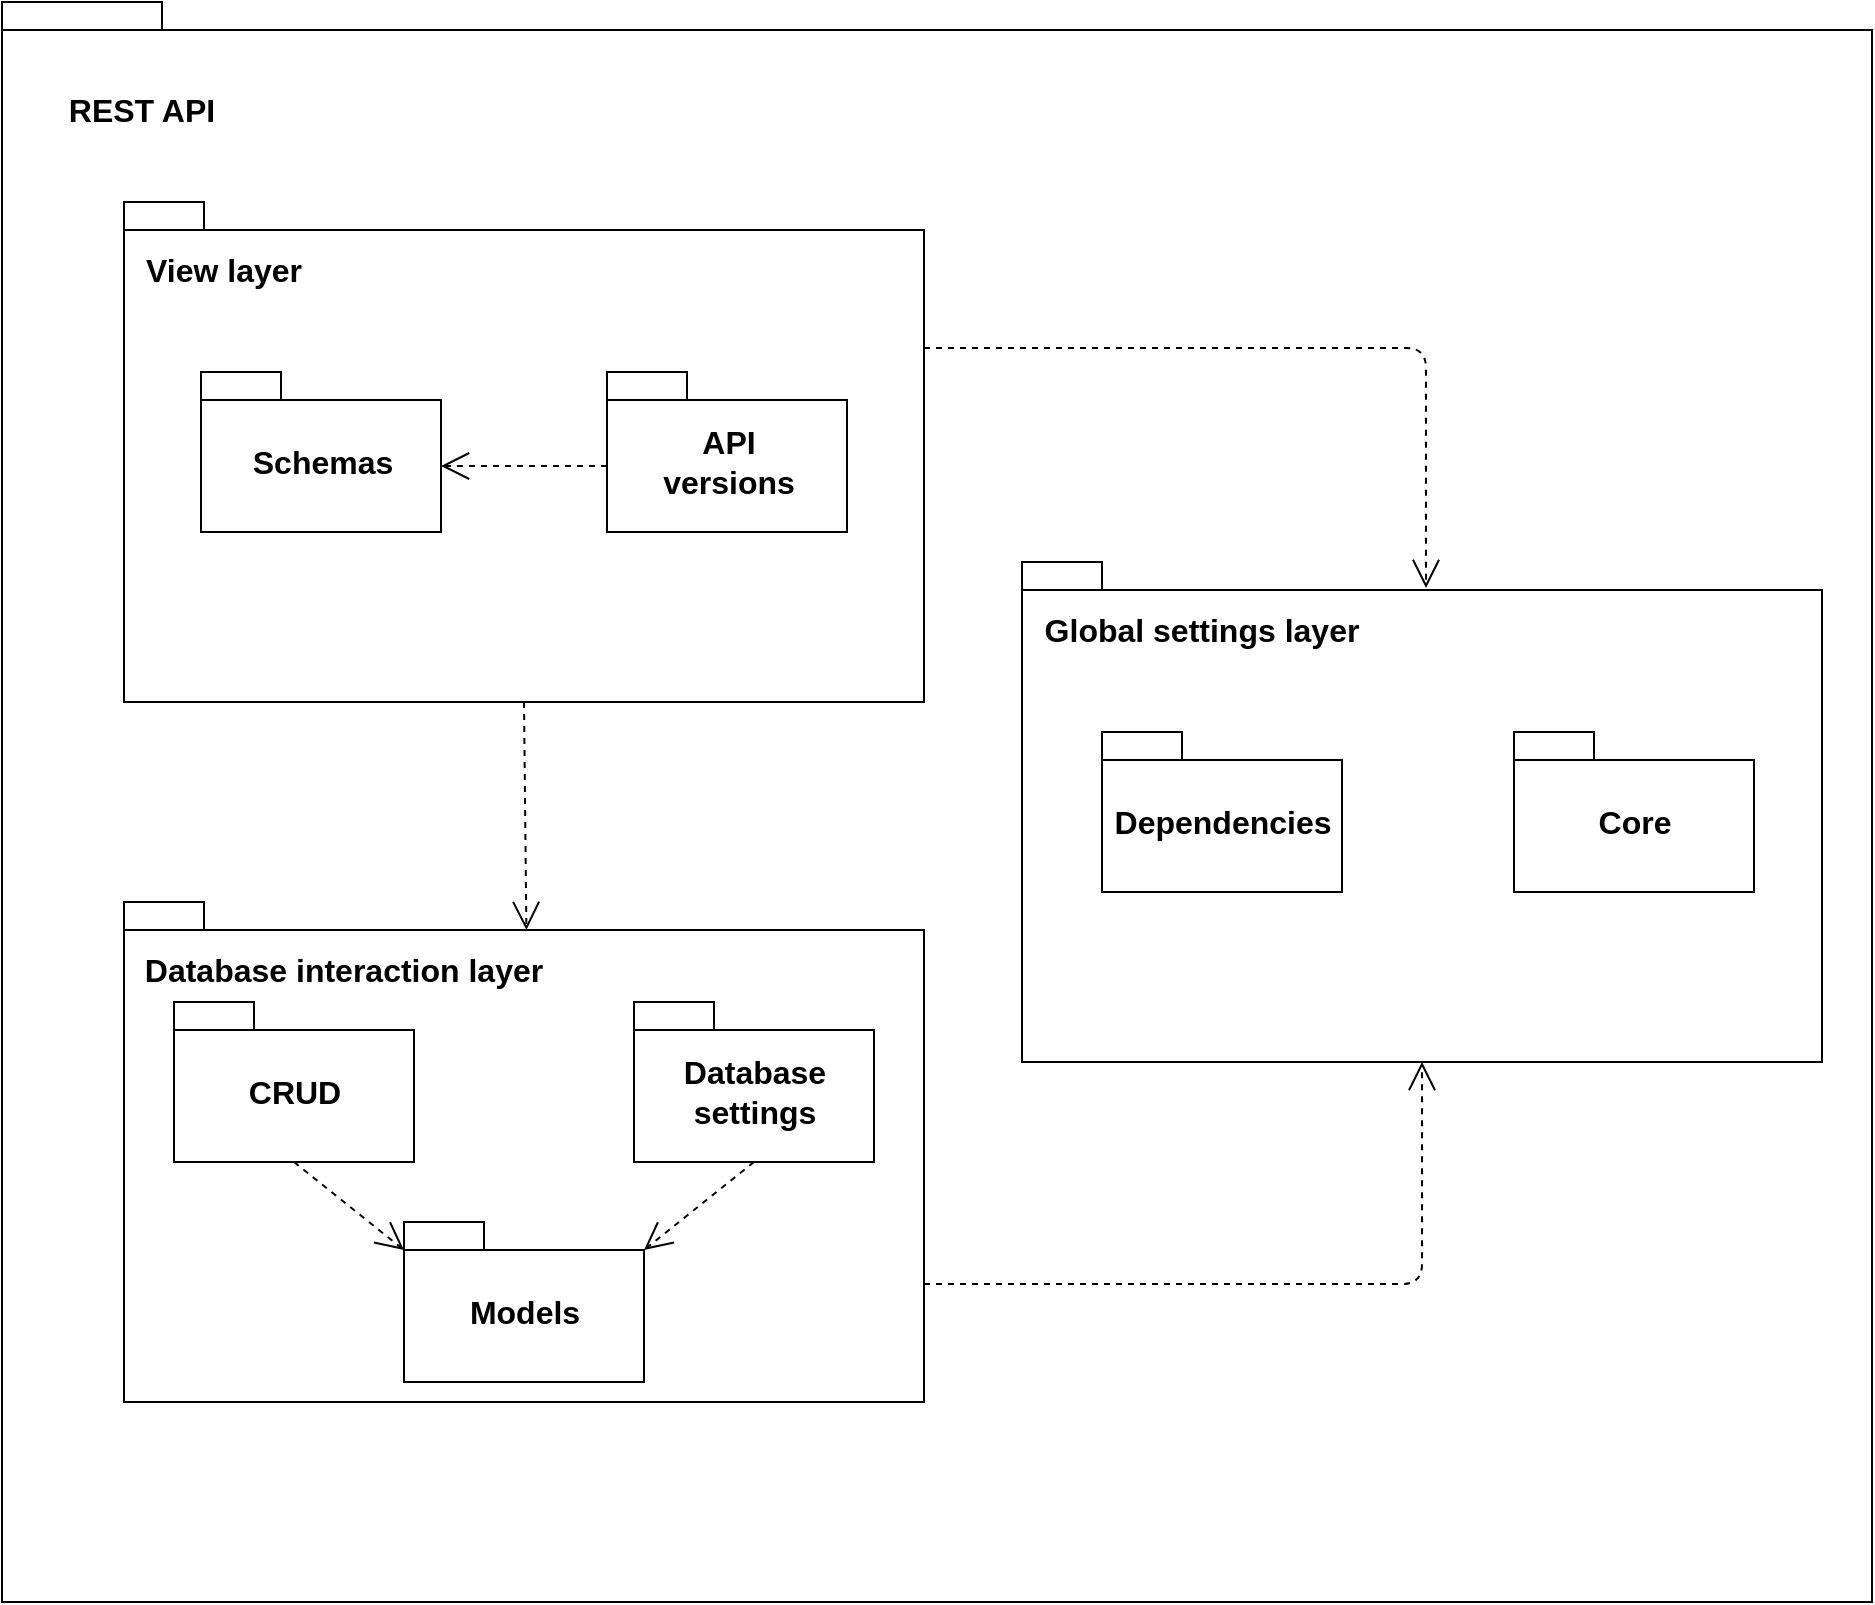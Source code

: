 <mxfile version="12.6.5" type="device"><diagram id="jXv3DsTr8JJzTEQ3ALz1" name="Page-1"><mxGraphModel dx="879" dy="672" grid="1" gridSize="10" guides="1" tooltips="1" connect="1" arrows="1" fold="1" page="1" pageScale="1" pageWidth="583" pageHeight="827" math="0" shadow="0"><root><mxCell id="0"/><mxCell id="1" parent="0"/><mxCell id="J2XpmPVH8G6TAUE8VWbf-43" value="" style="shape=folder;fontStyle=1;spacingTop=10;tabWidth=40;tabHeight=14;tabPosition=left;html=1;fontSize=16;" vertex="1" parent="1"><mxGeometry x="30" y="440" width="935" height="800" as="geometry"/></mxCell><mxCell id="J2XpmPVH8G6TAUE8VWbf-42" value="" style="group" vertex="1" connectable="0" parent="1"><mxGeometry x="91" y="540" width="849" height="600" as="geometry"/></mxCell><mxCell id="J2XpmPVH8G6TAUE8VWbf-23" value="" style="group" vertex="1" connectable="0" parent="J2XpmPVH8G6TAUE8VWbf-42"><mxGeometry width="400" height="250" as="geometry"/></mxCell><mxCell id="J2XpmPVH8G6TAUE8VWbf-14" value="" style="shape=folder;fontStyle=1;spacingTop=10;tabWidth=40;tabHeight=14;tabPosition=left;html=1;fontSize=16;" vertex="1" parent="J2XpmPVH8G6TAUE8VWbf-23"><mxGeometry width="400" height="250" as="geometry"/></mxCell><mxCell id="J2XpmPVH8G6TAUE8VWbf-2" value="&lt;span style=&quot;font-size: 16px&quot;&gt;API &lt;br&gt;versions&lt;/span&gt;" style="shape=folder;fontStyle=1;spacingTop=10;tabWidth=40;tabHeight=14;tabPosition=left;html=1;fontSize=16;" vertex="1" parent="J2XpmPVH8G6TAUE8VWbf-23"><mxGeometry x="241.5" y="85" width="120" height="80" as="geometry"/></mxCell><mxCell id="J2XpmPVH8G6TAUE8VWbf-8" value="Schemas" style="shape=folder;fontStyle=1;spacingTop=10;tabWidth=40;tabHeight=14;tabPosition=left;html=1;fontSize=16;" vertex="1" parent="J2XpmPVH8G6TAUE8VWbf-23"><mxGeometry x="38.5" y="85" width="120" height="80" as="geometry"/></mxCell><mxCell id="J2XpmPVH8G6TAUE8VWbf-16" value="" style="endArrow=open;endSize=12;dashed=1;html=1;fontSize=16;exitX=0;exitY=0;exitDx=0;exitDy=47;exitPerimeter=0;entryX=0;entryY=0;entryDx=120;entryDy=47;entryPerimeter=0;" edge="1" parent="J2XpmPVH8G6TAUE8VWbf-23" source="J2XpmPVH8G6TAUE8VWbf-2" target="J2XpmPVH8G6TAUE8VWbf-8"><mxGeometry width="160" relative="1" as="geometry"><mxPoint x="66" y="225" as="sourcePoint"/><mxPoint x="226" y="265" as="targetPoint"/></mxGeometry></mxCell><mxCell id="J2XpmPVH8G6TAUE8VWbf-21" value="View layer" style="text;align=center;fontStyle=1;verticalAlign=middle;spacingLeft=3;spacingRight=3;strokeColor=none;rotatable=0;points=[[0,0.5],[1,0.5]];portConstraint=eastwest;fontSize=16;" vertex="1" parent="J2XpmPVH8G6TAUE8VWbf-23"><mxGeometry x="10" y="20" width="80" height="26" as="geometry"/></mxCell><mxCell id="J2XpmPVH8G6TAUE8VWbf-29" value="" style="group" vertex="1" connectable="0" parent="J2XpmPVH8G6TAUE8VWbf-42"><mxGeometry y="350" width="400" height="250" as="geometry"/></mxCell><mxCell id="J2XpmPVH8G6TAUE8VWbf-24" value="" style="group" vertex="1" connectable="0" parent="J2XpmPVH8G6TAUE8VWbf-29"><mxGeometry width="400" height="250" as="geometry"/></mxCell><mxCell id="J2XpmPVH8G6TAUE8VWbf-15" value="" style="shape=folder;fontStyle=1;spacingTop=10;tabWidth=40;tabHeight=14;tabPosition=left;html=1;fontSize=16;" vertex="1" parent="J2XpmPVH8G6TAUE8VWbf-24"><mxGeometry width="400" height="250" as="geometry"/></mxCell><mxCell id="J2XpmPVH8G6TAUE8VWbf-4" value="CRUD" style="shape=folder;fontStyle=1;spacingTop=10;tabWidth=40;tabHeight=14;tabPosition=left;html=1;fontSize=16;" vertex="1" parent="J2XpmPVH8G6TAUE8VWbf-24"><mxGeometry x="25" y="50" width="120" height="80" as="geometry"/></mxCell><mxCell id="J2XpmPVH8G6TAUE8VWbf-5" value="Database &lt;br&gt;settings" style="shape=folder;fontStyle=1;spacingTop=10;tabWidth=40;tabHeight=14;tabPosition=left;html=1;fontSize=16;" vertex="1" parent="J2XpmPVH8G6TAUE8VWbf-24"><mxGeometry x="255" y="50" width="120" height="80" as="geometry"/></mxCell><mxCell id="J2XpmPVH8G6TAUE8VWbf-7" value="Models" style="shape=folder;fontStyle=1;spacingTop=10;tabWidth=40;tabHeight=14;tabPosition=left;html=1;fontSize=16;" vertex="1" parent="J2XpmPVH8G6TAUE8VWbf-24"><mxGeometry x="140" y="160" width="120" height="80" as="geometry"/></mxCell><mxCell id="J2XpmPVH8G6TAUE8VWbf-18" value="" style="endArrow=open;endSize=12;dashed=1;html=1;fontSize=16;entryX=0;entryY=0;entryDx=120;entryDy=14;entryPerimeter=0;exitX=0.5;exitY=1;exitDx=0;exitDy=0;exitPerimeter=0;" edge="1" parent="J2XpmPVH8G6TAUE8VWbf-24" source="J2XpmPVH8G6TAUE8VWbf-5" target="J2XpmPVH8G6TAUE8VWbf-7"><mxGeometry width="160" relative="1" as="geometry"><mxPoint x="338" y="220" as="sourcePoint"/><mxPoint x="255" y="220" as="targetPoint"/></mxGeometry></mxCell><mxCell id="J2XpmPVH8G6TAUE8VWbf-19" value="" style="endArrow=open;endSize=12;dashed=1;html=1;fontSize=16;entryX=0;entryY=0;entryDx=0;entryDy=14;entryPerimeter=0;exitX=0.5;exitY=1;exitDx=0;exitDy=0;exitPerimeter=0;" edge="1" parent="J2XpmPVH8G6TAUE8VWbf-24" source="J2XpmPVH8G6TAUE8VWbf-4" target="J2XpmPVH8G6TAUE8VWbf-7"><mxGeometry width="160" relative="1" as="geometry"><mxPoint x="325" y="140" as="sourcePoint"/><mxPoint x="270" y="184" as="targetPoint"/></mxGeometry></mxCell><mxCell id="J2XpmPVH8G6TAUE8VWbf-22" value="Database interaction layer" style="text;align=center;fontStyle=1;verticalAlign=middle;spacingLeft=3;spacingRight=3;strokeColor=none;rotatable=0;points=[[0,0.5],[1,0.5]];portConstraint=eastwest;fontSize=16;" vertex="1" parent="J2XpmPVH8G6TAUE8VWbf-24"><mxGeometry x="70" y="20" width="80" height="26" as="geometry"/></mxCell><mxCell id="J2XpmPVH8G6TAUE8VWbf-37" value="" style="group" vertex="1" connectable="0" parent="J2XpmPVH8G6TAUE8VWbf-42"><mxGeometry x="449" y="180" width="400" height="250" as="geometry"/></mxCell><mxCell id="J2XpmPVH8G6TAUE8VWbf-20" value="" style="shape=folder;fontStyle=1;spacingTop=10;tabWidth=40;tabHeight=14;tabPosition=left;html=1;fontSize=16;" vertex="1" parent="J2XpmPVH8G6TAUE8VWbf-37"><mxGeometry width="400" height="250" as="geometry"/></mxCell><mxCell id="J2XpmPVH8G6TAUE8VWbf-3" value="Core" style="shape=folder;fontStyle=1;spacingTop=10;tabWidth=40;tabHeight=14;tabPosition=left;html=1;fontSize=16;" vertex="1" parent="J2XpmPVH8G6TAUE8VWbf-37"><mxGeometry x="246" y="85" width="120" height="80" as="geometry"/></mxCell><mxCell id="J2XpmPVH8G6TAUE8VWbf-6" value="Dependencies" style="shape=folder;fontStyle=1;spacingTop=10;tabWidth=40;tabHeight=14;tabPosition=left;html=1;fontSize=16;" vertex="1" parent="J2XpmPVH8G6TAUE8VWbf-37"><mxGeometry x="40" y="85" width="120" height="80" as="geometry"/></mxCell><mxCell id="J2XpmPVH8G6TAUE8VWbf-36" value="Global settings layer" style="text;align=center;fontStyle=1;verticalAlign=middle;spacingLeft=3;spacingRight=3;strokeColor=none;rotatable=0;points=[[0,0.5],[1,0.5]];portConstraint=eastwest;fontSize=16;" vertex="1" parent="J2XpmPVH8G6TAUE8VWbf-37"><mxGeometry x="50" y="20" width="80" height="26" as="geometry"/></mxCell><mxCell id="J2XpmPVH8G6TAUE8VWbf-39" value="" style="endArrow=open;endSize=12;dashed=1;html=1;fontSize=16;exitX=0.5;exitY=1;exitDx=0;exitDy=0;exitPerimeter=0;entryX=0.503;entryY=0.056;entryDx=0;entryDy=0;entryPerimeter=0;" edge="1" parent="J2XpmPVH8G6TAUE8VWbf-42" source="J2XpmPVH8G6TAUE8VWbf-14" target="J2XpmPVH8G6TAUE8VWbf-15"><mxGeometry width="160" relative="1" as="geometry"><mxPoint x="479" y="520" as="sourcePoint"/><mxPoint x="639" y="520" as="targetPoint"/></mxGeometry></mxCell><mxCell id="J2XpmPVH8G6TAUE8VWbf-40" value="" style="endArrow=open;endSize=12;dashed=1;html=1;fontSize=16;exitX=0;exitY=0;exitDx=400;exitDy=191;exitPerimeter=0;entryX=0.5;entryY=1;entryDx=0;entryDy=0;entryPerimeter=0;edgeStyle=orthogonalEdgeStyle;" edge="1" parent="J2XpmPVH8G6TAUE8VWbf-42" source="J2XpmPVH8G6TAUE8VWbf-15" target="J2XpmPVH8G6TAUE8VWbf-20"><mxGeometry width="160" relative="1" as="geometry"><mxPoint x="569" y="570" as="sourcePoint"/><mxPoint x="729" y="570" as="targetPoint"/><Array as="points"><mxPoint x="649" y="541"/></Array></mxGeometry></mxCell><mxCell id="J2XpmPVH8G6TAUE8VWbf-41" value="" style="endArrow=open;endSize=12;dashed=1;html=1;fontSize=16;exitX=0;exitY=0;exitDx=400;exitDy=73;exitPerimeter=0;edgeStyle=orthogonalEdgeStyle;entryX=0.505;entryY=0.052;entryDx=0;entryDy=0;entryPerimeter=0;" edge="1" parent="J2XpmPVH8G6TAUE8VWbf-42" source="J2XpmPVH8G6TAUE8VWbf-14" target="J2XpmPVH8G6TAUE8VWbf-20"><mxGeometry width="160" relative="1" as="geometry"><mxPoint x="410" y="551" as="sourcePoint"/><mxPoint x="939" y="520" as="targetPoint"/><Array as="points"><mxPoint x="651" y="73"/></Array></mxGeometry></mxCell><mxCell id="J2XpmPVH8G6TAUE8VWbf-44" value="REST API" style="text;align=center;fontStyle=1;verticalAlign=middle;spacingLeft=3;spacingRight=3;strokeColor=none;rotatable=0;points=[[0,0.5],[1,0.5]];portConstraint=eastwest;fontSize=16;" vertex="1" parent="1"><mxGeometry x="60" y="480" width="80" height="26" as="geometry"/></mxCell></root></mxGraphModel></diagram></mxfile>